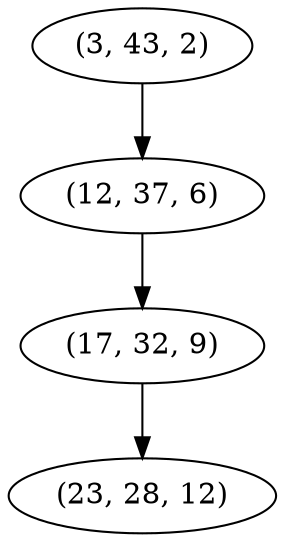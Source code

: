digraph tree {
    "(3, 43, 2)";
    "(12, 37, 6)";
    "(17, 32, 9)";
    "(23, 28, 12)";
    "(3, 43, 2)" -> "(12, 37, 6)";
    "(12, 37, 6)" -> "(17, 32, 9)";
    "(17, 32, 9)" -> "(23, 28, 12)";
}

